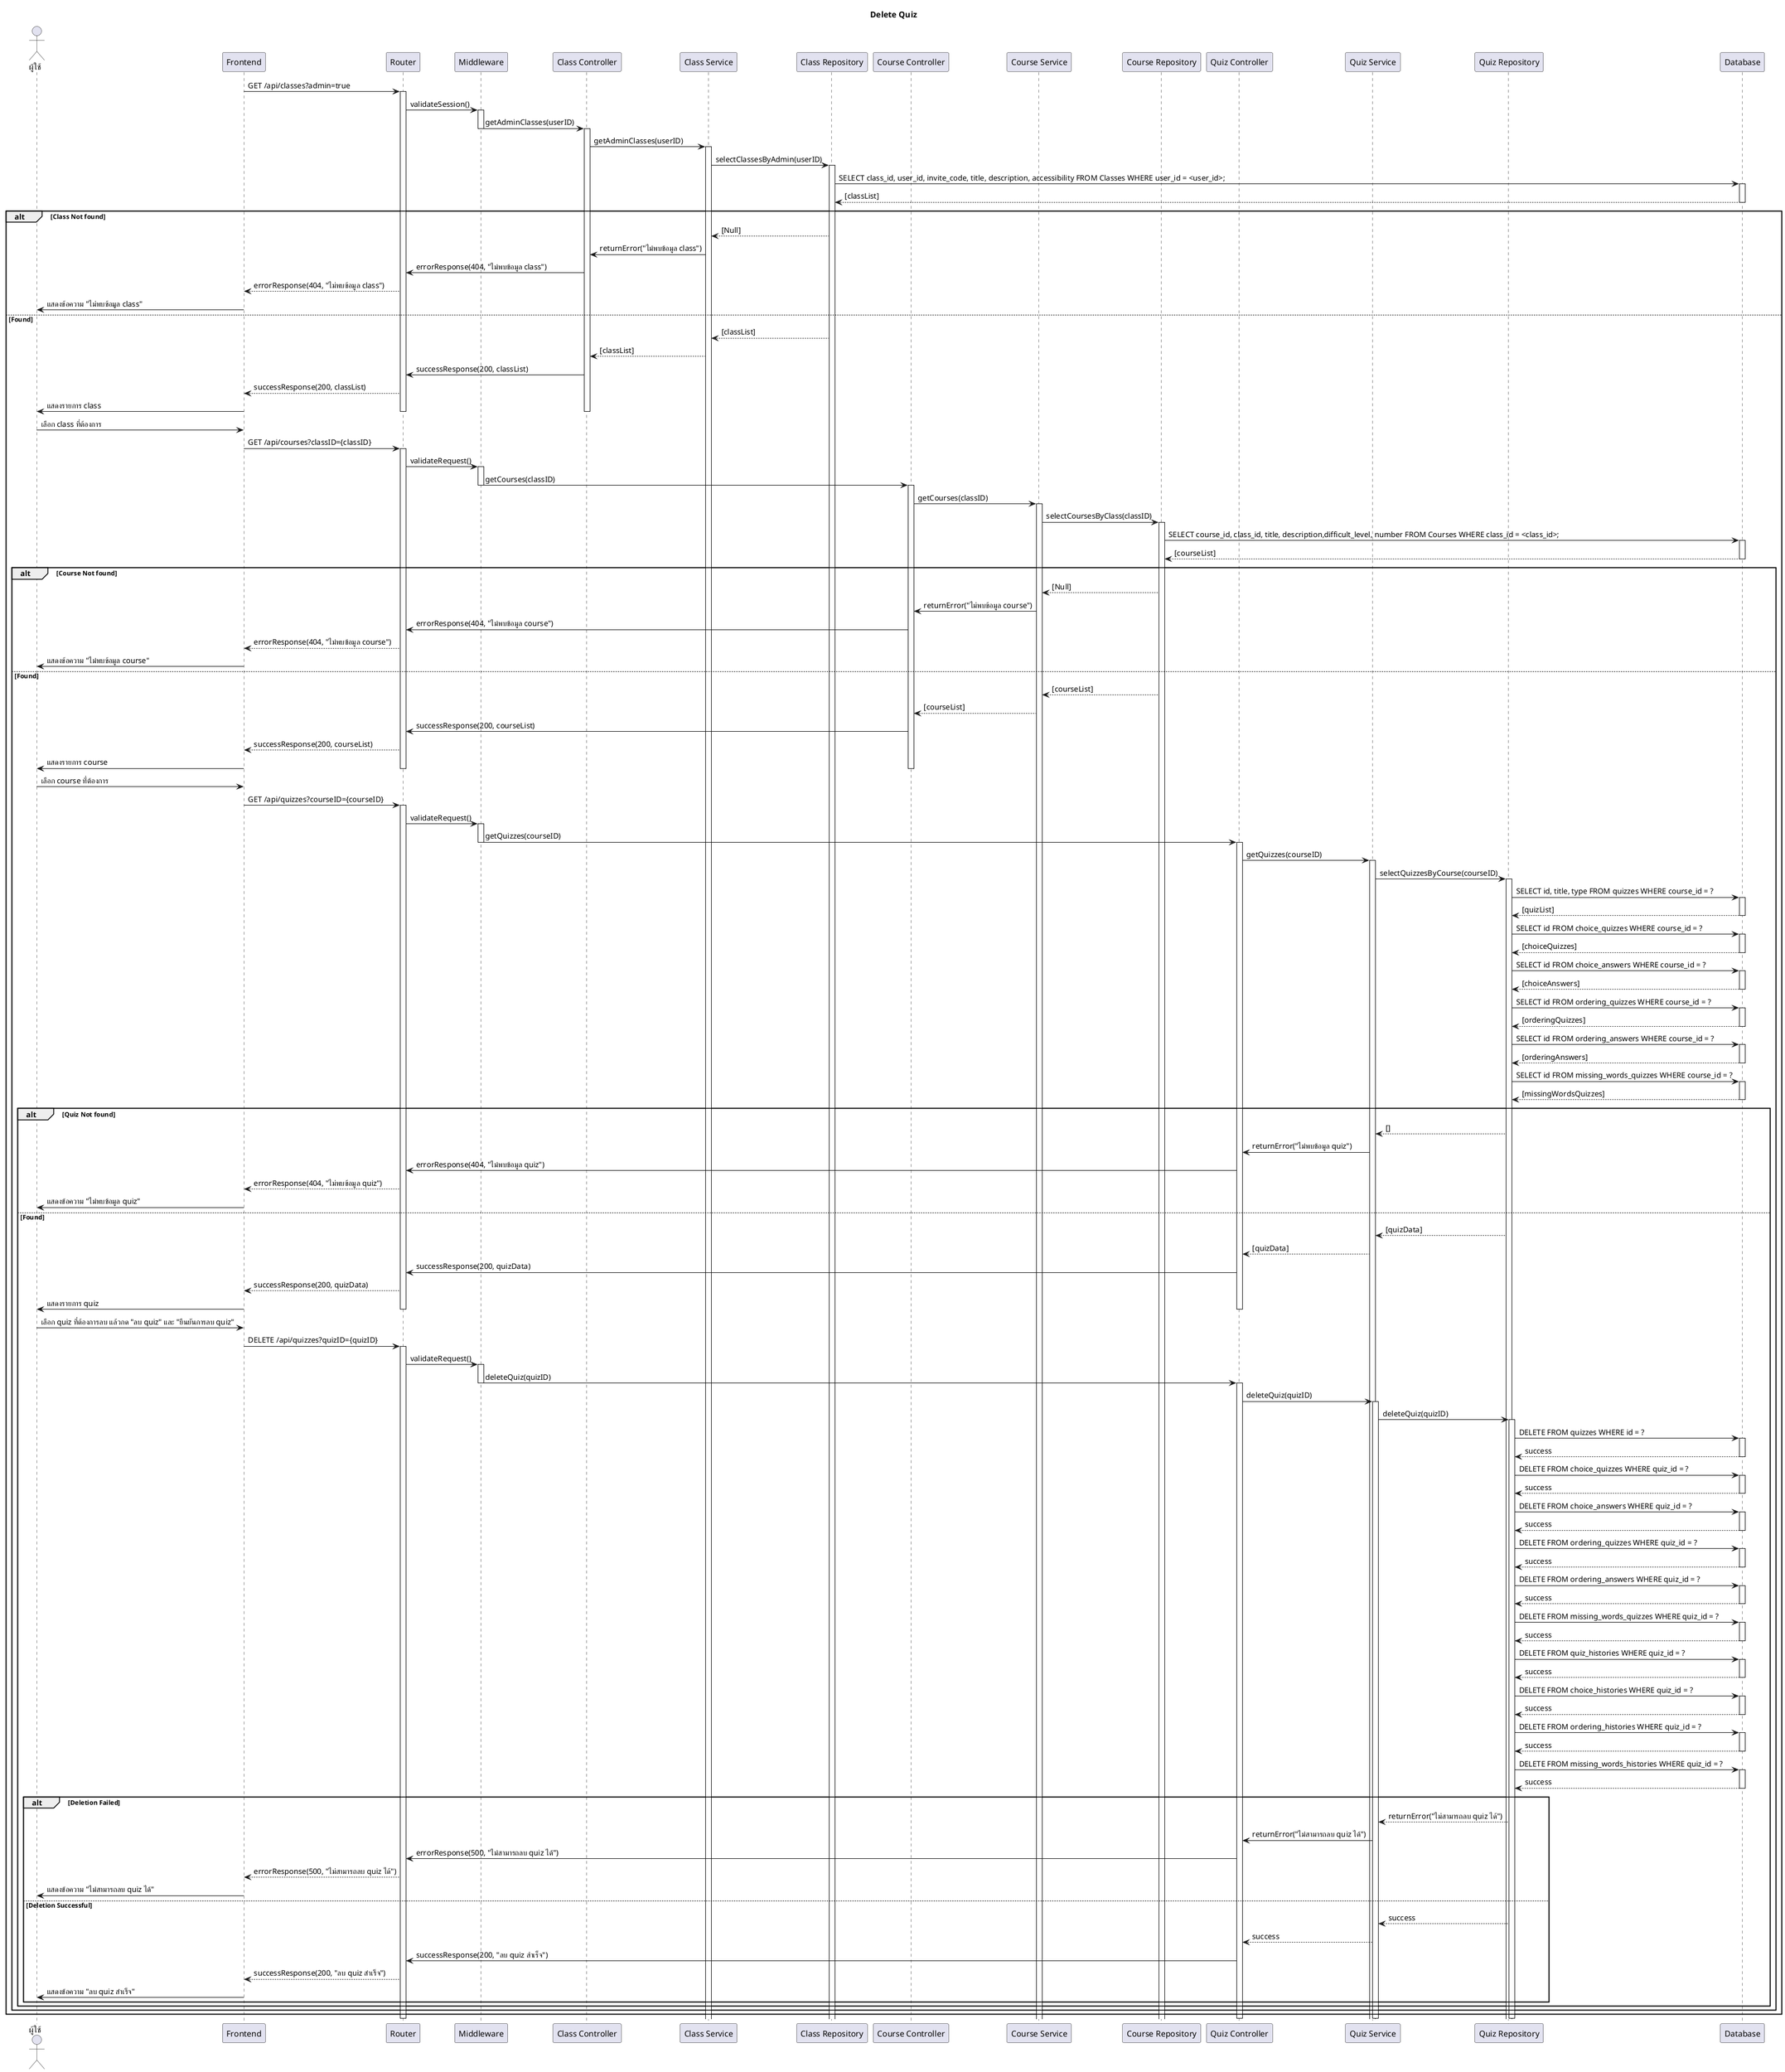 @startuml
title Delete Quiz

actor "ผู้ใช้" as User
participant "Frontend" as FE
participant "Router" as Router
participant "Middleware" as MW

' --- Class Module ---
participant "Class Controller" as ClassCtrl
participant "Class Service" as ClassServ
participant "Class Repository" as ClassRepo

' --- Course Module ---
participant "Course Controller" as CourseCtrl
participant "Course Service" as CourseServ
participant "Course Repository" as CourseRepo

' --- Quiz Module ---
participant "Quiz Controller" as QuizCtrl
participant "Quiz Service" as QuizServ
participant "Quiz Repository" as QuizRepo

participant "Database" as DB

'---------------------- Phase 1: Retrieve Classes Administered by User ----------------------
FE -> Router: GET /api/classes?admin=true
activate Router
Router -> MW: validateSession()
activate MW
MW -> ClassCtrl: getAdminClasses(userID)
deactivate MW
activate ClassCtrl
ClassCtrl -> ClassServ: getAdminClasses(userID)
activate ClassServ
ClassServ -> ClassRepo: selectClassesByAdmin(userID)
activate ClassRepo
ClassRepo -> DB: SELECT class_id, user_id, invite_code, title, description, accessibility FROM Classes WHERE user_id = <user_id>;
activate DB
DB --> ClassRepo: [classList]
deactivate DB
alt Class Not found
    ClassRepo --> ClassServ: [Null]
    ClassServ -> ClassCtrl: returnError("ไม่พบข้อมูล class")
    ClassCtrl -> Router: errorResponse(404, "ไม่พบข้อมูล class")
    Router --> FE: errorResponse(404, "ไม่พบข้อมูล class")
    FE -> User: แสดงข้อความ "ไม่พบข้อมูล class"
else Found
    ClassRepo --> ClassServ: [classList]
    ClassServ --> ClassCtrl: [classList]
    ClassCtrl -> Router: successResponse(200, classList)
    Router --> FE: successResponse(200, classList)
    FE -> User: แสดงรายการ class

deactivate ClassCtrl
deactivate Router

'---------------------- Phase 2: Retrieve Courses within Selected Class ----------------------
User -> FE: เลือก class ที่ต้องการ
FE -> Router: GET /api/courses?classID={classID}
activate Router
Router -> MW: validateRequest()
activate MW
MW -> CourseCtrl: getCourses(classID)
deactivate MW
activate CourseCtrl
CourseCtrl -> CourseServ: getCourses(classID)
activate CourseServ
CourseServ -> CourseRepo: selectCoursesByClass(classID)
activate CourseRepo
CourseRepo -> DB: SELECT course_id, class_id, title, description,difficult_level, number FROM Courses WHERE class_id = <class_id>;
activate DB
DB --> CourseRepo: [courseList]
deactivate DB
alt Course Not found
    CourseRepo --> CourseServ: [Null]
    CourseServ -> CourseCtrl: returnError("ไม่พบข้อมูล course")
    CourseCtrl -> Router: errorResponse(404, "ไม่พบข้อมูล course")
    Router --> FE: errorResponse(404, "ไม่พบข้อมูล course")
    FE -> User: แสดงข้อความ "ไม่พบข้อมูล course"
else Found
    CourseRepo --> CourseServ: [courseList]
    CourseServ --> CourseCtrl: [courseList]
    CourseCtrl -> Router: successResponse(200, courseList)
    Router --> FE: successResponse(200, courseList)
    FE -> User: แสดงรายการ course

deactivate CourseCtrl
deactivate Router

'---------------------- Phase 3: Retrieve Quizzes within Selected Course ----------------------
User -> FE: เลือก course ที่ต้องการ
FE -> Router: GET /api/quizzes?courseID={courseID}
activate Router
Router -> MW: validateRequest()
activate MW
MW -> QuizCtrl: getQuizzes(courseID)
deactivate MW
activate QuizCtrl
QuizCtrl -> QuizServ: getQuizzes(courseID)
activate QuizServ
QuizServ -> QuizRepo: selectQuizzesByCourse(courseID)
activate QuizRepo
QuizRepo -> DB: SELECT id, title, type FROM quizzes WHERE course_id = ?
activate DB
DB --> QuizRepo: [quizList]
deactivate DB
QuizRepo -> DB: SELECT id FROM choice_quizzes WHERE course_id = ?
activate DB
DB --> QuizRepo: [choiceQuizzes]
deactivate DB
QuizRepo -> DB: SELECT id FROM choice_answers WHERE course_id = ?
activate DB
DB --> QuizRepo: [choiceAnswers]
deactivate DB
QuizRepo -> DB: SELECT id FROM ordering_quizzes WHERE course_id = ?
activate DB
DB --> QuizRepo: [orderingQuizzes]
deactivate DB
QuizRepo -> DB: SELECT id FROM ordering_answers WHERE course_id = ?
activate DB
DB --> QuizRepo: [orderingAnswers]
deactivate DB
QuizRepo -> DB: SELECT id FROM missing_words_quizzes WHERE course_id = ?
activate DB
DB --> QuizRepo: [missingWordsQuizzes]
deactivate DB
alt Quiz Not found
    QuizRepo --> QuizServ: []
    QuizServ -> QuizCtrl: returnError("ไม่พบข้อมูล quiz")
    QuizCtrl -> Router: errorResponse(404, "ไม่พบข้อมูล quiz")
    Router --> FE: errorResponse(404, "ไม่พบข้อมูล quiz")
    FE -> User: แสดงข้อความ "ไม่พบข้อมูล quiz"
else Found
    QuizRepo --> QuizServ: [quizData]
    QuizServ --> QuizCtrl: [quizData]
    QuizCtrl -> Router: successResponse(200, quizData)
    Router --> FE: successResponse(200, quizData)
    FE -> User: แสดงรายการ quiz

deactivate QuizCtrl
deactivate Router

'---------------------- Phase 4: Delete Selected Quiz ----------------------
User -> FE: เลือก quiz ที่ต้องการลบ แล้วกด "ลบ quiz" และ "ยืนยันการลบ quiz"
FE -> Router: DELETE /api/quizzes?quizID={quizID}
activate Router
Router -> MW: validateRequest()
activate MW
MW -> QuizCtrl: deleteQuiz(quizID)
deactivate MW
activate QuizCtrl
QuizCtrl -> QuizServ: deleteQuiz(quizID)
activate QuizServ
QuizServ -> QuizRepo: deleteQuiz(quizID)
activate QuizRepo
QuizRepo -> DB: DELETE FROM quizzes WHERE id = ?
activate DB
DB --> QuizRepo: success
deactivate DB
QuizRepo -> DB: DELETE FROM choice_quizzes WHERE quiz_id = ?
activate DB
DB --> QuizRepo: success
deactivate DB
QuizRepo -> DB: DELETE FROM choice_answers WHERE quiz_id = ?
activate DB
DB --> QuizRepo: success
deactivate DB
QuizRepo -> DB: DELETE FROM ordering_quizzes WHERE quiz_id = ?
activate DB
DB --> QuizRepo: success
deactivate DB
QuizRepo -> DB: DELETE FROM ordering_answers WHERE quiz_id = ?
activate DB
DB --> QuizRepo: success
deactivate DB
QuizRepo -> DB: DELETE FROM missing_words_quizzes WHERE quiz_id = ?
activate DB
DB --> QuizRepo: success
deactivate DB
QuizRepo -> DB: DELETE FROM quiz_histories WHERE quiz_id = ?
activate DB
DB --> QuizRepo: success
deactivate DB
QuizRepo -> DB: DELETE FROM choice_histories WHERE quiz_id = ?
activate DB
DB --> QuizRepo: success
deactivate DB
QuizRepo -> DB: DELETE FROM ordering_histories WHERE quiz_id = ?
activate DB
DB --> QuizRepo: success
deactivate DB
QuizRepo -> DB: DELETE FROM missing_words_histories WHERE quiz_id = ?
activate DB
DB --> QuizRepo: success
deactivate DB
alt Deletion Failed
    QuizRepo --> QuizServ: returnError("ไม่สามารถลบ quiz ได้")
    QuizServ -> QuizCtrl: returnError("ไม่สามารถลบ quiz ได้")
    QuizCtrl -> Router: errorResponse(500, "ไม่สามารถลบ quiz ได้")
    Router --> FE: errorResponse(500, "ไม่สามารถลบ quiz ได้")
    FE -> User: แสดงข้อความ "ไม่สามารถลบ quiz ได้"
else Deletion Successful
    QuizRepo --> QuizServ: success
    QuizServ --> QuizCtrl: success
    QuizCtrl -> Router: successResponse(200, "ลบ quiz สำเร็จ")
    Router --> FE: successResponse(200, "ลบ quiz สำเร็จ")
    FE -> User: แสดงข้อความ "ลบ quiz สำเร็จ"
end
end
end
end
deactivate QuizRepo
deactivate QuizServ
deactivate QuizCtrl
deactivate Router

@enduml
